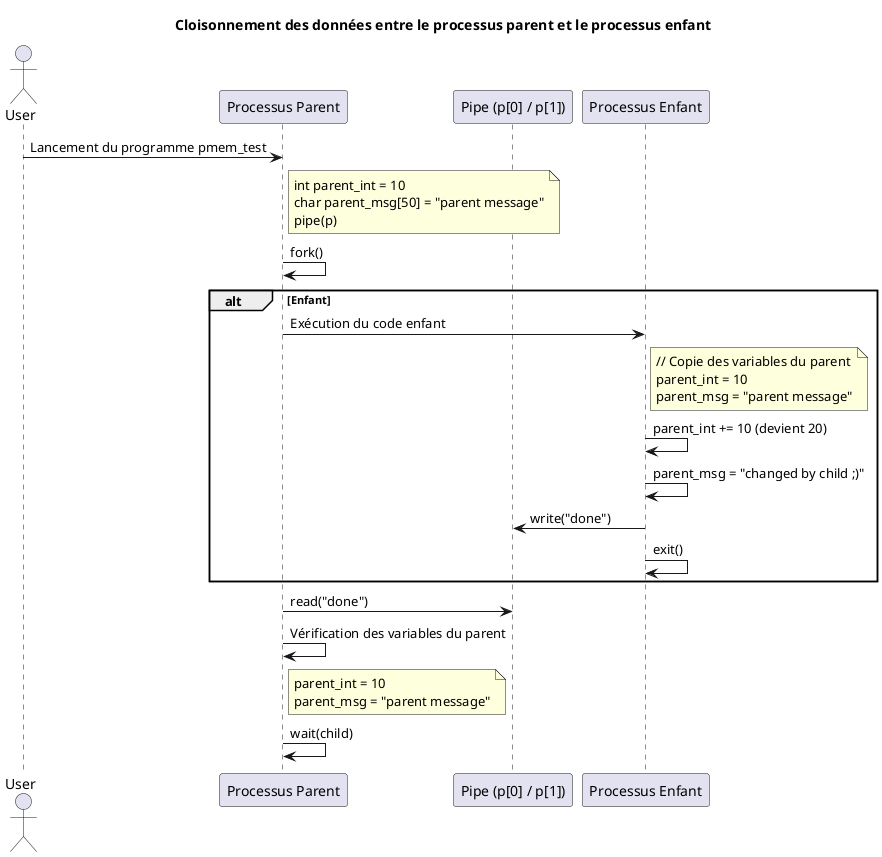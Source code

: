 @startuml "Cloisonnement entre processus"
title Cloisonnement des données entre le processus parent et le processus enfant

actor User as u

participant "Processus Parent" as P
participant "Pipe (p[0] / p[1])" as pipe
participant "Processus Enfant" as C

u -> P: Lancement du programme pmem_test

note right of P
  int parent_int = 10
  char parent_msg[50] = "parent message"
  pipe(p)
end note

P -> P: fork()

alt Enfant
  P -> C: Exécution du code enfant
  note right of C
    // Copie des variables du parent
    parent_int = 10
    parent_msg = "parent message"
  end note

  C -> C: parent_int += 10 (devient 20)
  C -> C: parent_msg = "changed by child ;)"
  C -> pipe: write("done")
  C -> C: exit()
end alt

P -> pipe: read("done")
P -> P: Vérification des variables du parent
note right of P
  parent_int = 10
  parent_msg = "parent message"
end note

P -> P: wait(child)

@enduml
